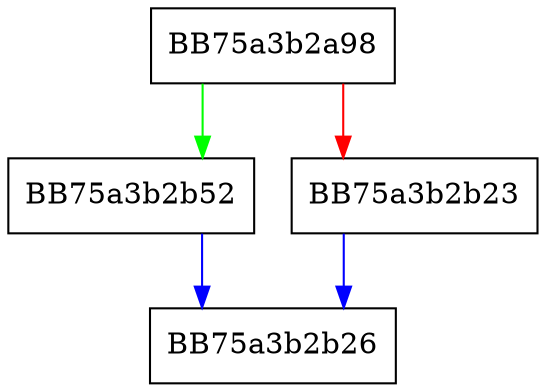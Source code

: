 digraph put_value {
  node [shape="box"];
  graph [splines=ortho];
  BB75a3b2a98 -> BB75a3b2b52 [color="green"];
  BB75a3b2a98 -> BB75a3b2b23 [color="red"];
  BB75a3b2b23 -> BB75a3b2b26 [color="blue"];
  BB75a3b2b52 -> BB75a3b2b26 [color="blue"];
}